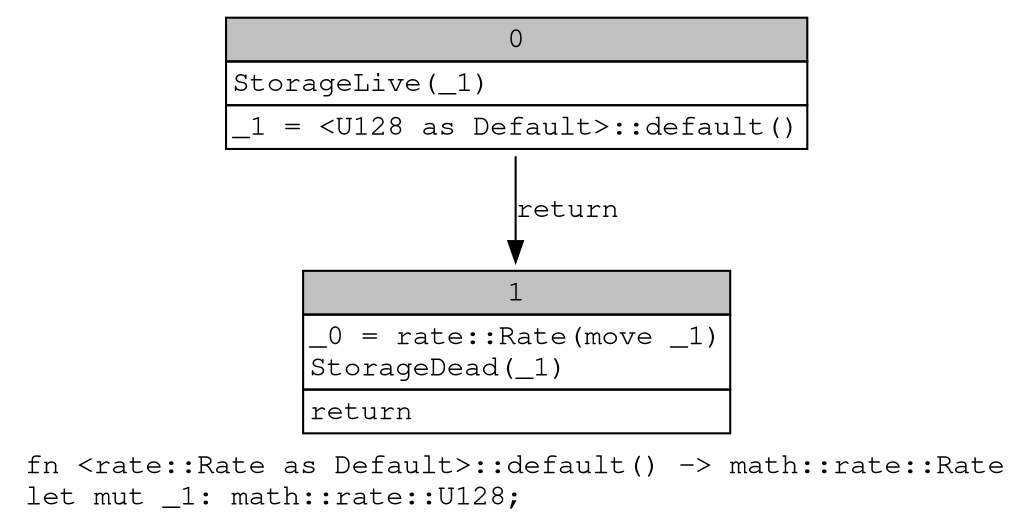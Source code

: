 digraph Mir_0_1829 {
    graph [fontname="Courier, monospace"];
    node [fontname="Courier, monospace"];
    edge [fontname="Courier, monospace"];
    label=<fn &lt;rate::Rate as Default&gt;::default() -&gt; math::rate::Rate<br align="left"/>let mut _1: math::rate::U128;<br align="left"/>>;
    bb0__0_1829 [shape="none", label=<<table border="0" cellborder="1" cellspacing="0"><tr><td bgcolor="gray" align="center" colspan="1">0</td></tr><tr><td align="left" balign="left">StorageLive(_1)<br/></td></tr><tr><td align="left">_1 = &lt;U128 as Default&gt;::default()</td></tr></table>>];
    bb1__0_1829 [shape="none", label=<<table border="0" cellborder="1" cellspacing="0"><tr><td bgcolor="gray" align="center" colspan="1">1</td></tr><tr><td align="left" balign="left">_0 = rate::Rate(move _1)<br/>StorageDead(_1)<br/></td></tr><tr><td align="left">return</td></tr></table>>];
    bb0__0_1829 -> bb1__0_1829 [label="return"];
}
